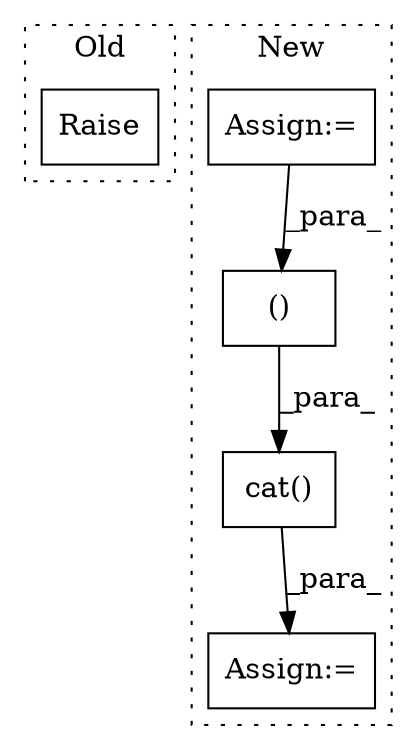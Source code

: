 digraph G {
subgraph cluster0 {
1 [label="Raise" a="91" s="17328" l="6" shape="box"];
label = "Old";
style="dotted";
}
subgraph cluster1 {
2 [label="cat()" a="75" s="18422,18474" l="10,10" shape="box"];
3 [label="Assign:=" a="68" s="18500" l="3" shape="box"];
4 [label="Assign:=" a="68" s="18295" l="3" shape="box"];
5 [label="()" a="54" s="18445" l="28" shape="box"];
label = "New";
style="dotted";
}
2 -> 3 [label="_para_"];
4 -> 5 [label="_para_"];
5 -> 2 [label="_para_"];
}